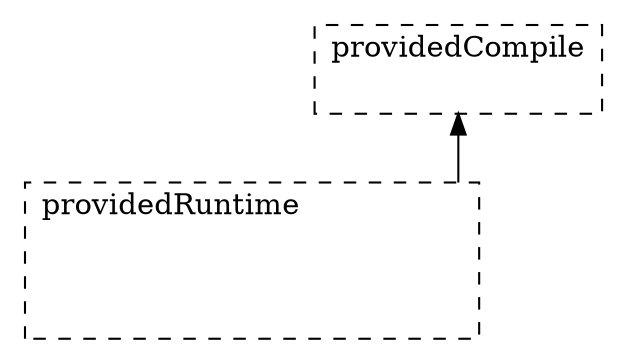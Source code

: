 digraph providedRuntime {
graph[rankdir=BT,compound=true,nodesep=2,ranksep=1];
subgraph cluster_providedRuntime {
graph[rankdir=TB,style=dashed,label=providedRuntime,labelloc=b,labeljust=l,labelstyle=bold];
providedRuntime [shape=point,style=invis];
node[color=none,shape=plaintext];
"";
}
subgraph cluster_providedRuntime {
graph[rankdir=TB,style=dashed,label=providedRuntime,labelloc=b,labeljust=l,labelstyle=bold];
providedRuntime [shape=point,style=invis];
node[color=none,shape=plaintext];
"";
}
providedRuntime -> providedCompile [ltail=cluster_providedRuntime,lhead=cluster_providedCompile];
subgraph cluster_providedCompile {
graph[rankdir=TB,style=dashed,label=providedCompile,labelloc=b,labeljust=l,labelstyle=bold];
providedCompile [shape=point,style=invis];
node[color=none,shape=plaintext];
"";
}
}
